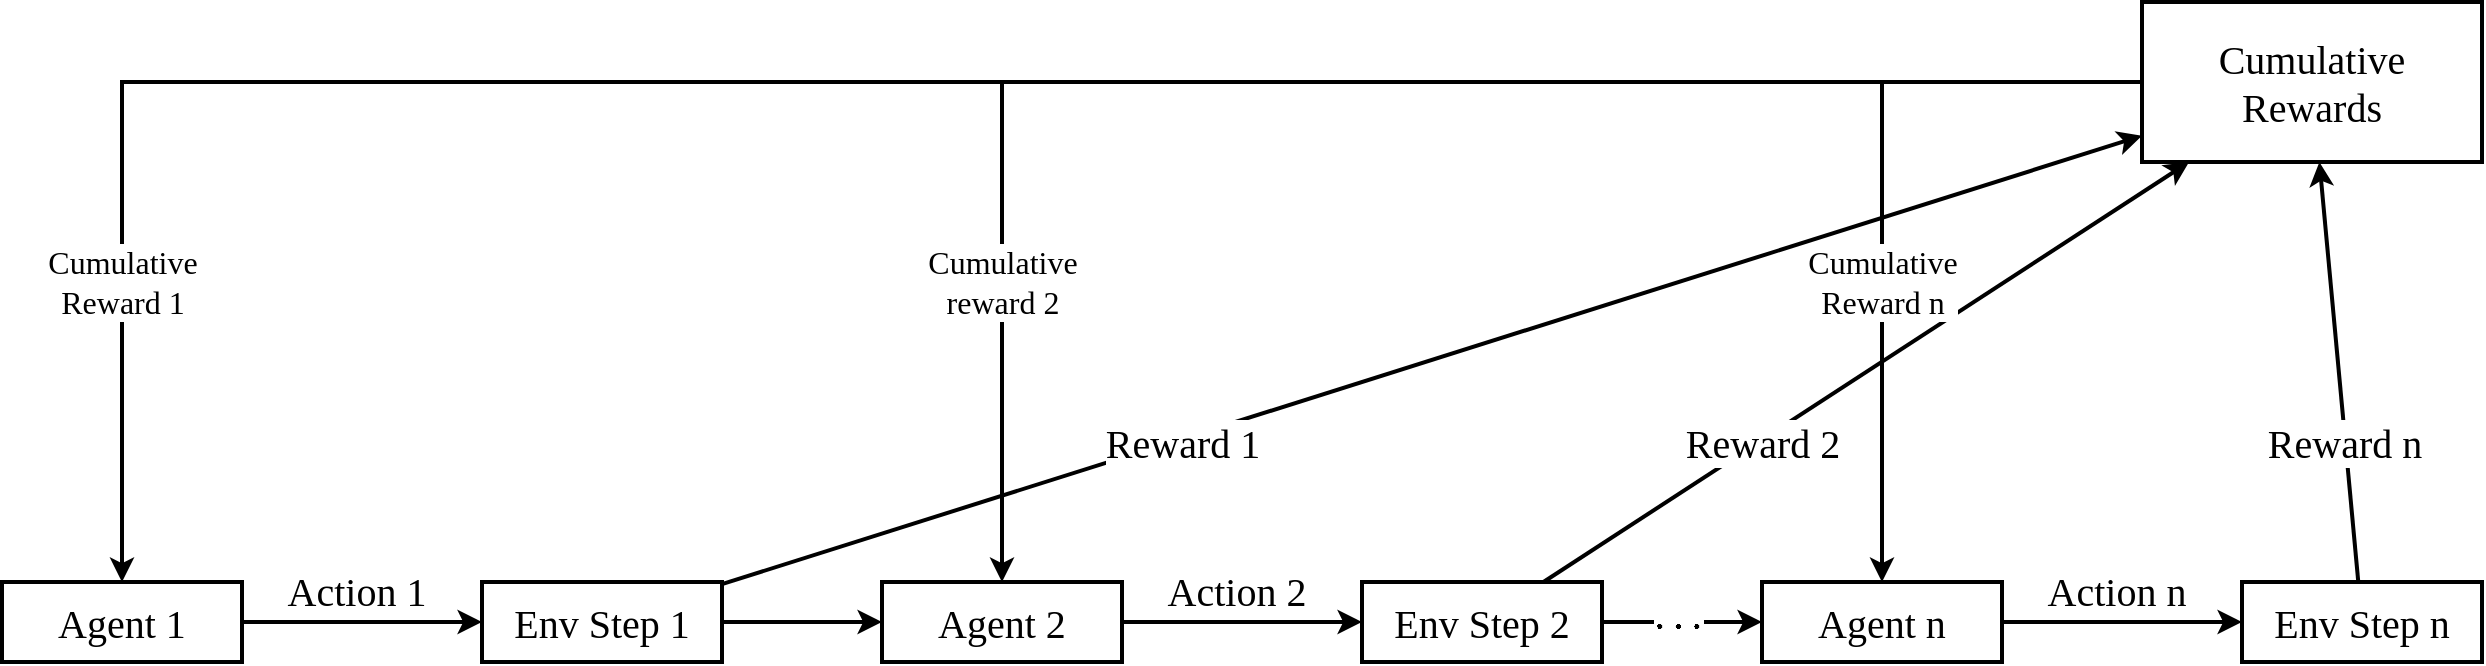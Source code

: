 <mxfile version="24.7.17">
  <diagram name="第 1 页" id="LYgubR8mVPHEfvA1-WC7">
    <mxGraphModel dx="1430" dy="1225" grid="1" gridSize="10" guides="1" tooltips="1" connect="1" arrows="1" fold="1" page="0" pageScale="1" pageWidth="1600" pageHeight="900" math="1" shadow="0">
      <root>
        <mxCell id="0" />
        <mxCell id="1" parent="0" />
        <mxCell id="fQCKRqA2u6LRkjWFW075-3" style="rounded=0;orthogonalLoop=1;jettySize=auto;html=1;fontFamily=HarmonyOS Sans SC;fontSize=20;fontColor=default;strokeWidth=2;" edge="1" parent="1" source="fQCKRqA2u6LRkjWFW075-1" target="fQCKRqA2u6LRkjWFW075-2">
          <mxGeometry relative="1" as="geometry" />
        </mxCell>
        <mxCell id="fQCKRqA2u6LRkjWFW075-4" value="Action 1" style="edgeLabel;html=1;align=center;verticalAlign=middle;resizable=0;points=[];rounded=0;strokeColor=default;strokeWidth=2;fontFamily=HarmonyOS Sans SC;fontSize=20;fontColor=default;labelBackgroundColor=default;fillColor=default;" vertex="1" connectable="0" parent="fQCKRqA2u6LRkjWFW075-3">
          <mxGeometry x="-0.062" y="1" relative="1" as="geometry">
            <mxPoint y="-15" as="offset" />
          </mxGeometry>
        </mxCell>
        <mxCell id="fQCKRqA2u6LRkjWFW075-1" value="Agent 1" style="rounded=0;whiteSpace=wrap;html=1;fontFamily=HarmonyOS Sans SC;fontSize=20;strokeWidth=2;" vertex="1" parent="1">
          <mxGeometry width="120" height="40" as="geometry" />
        </mxCell>
        <mxCell id="fQCKRqA2u6LRkjWFW075-9" value="" style="edgeStyle=none;shape=connector;rounded=0;orthogonalLoop=1;jettySize=auto;html=1;strokeColor=default;strokeWidth=2;align=center;verticalAlign=middle;fontFamily=HarmonyOS Sans SC;fontSize=20;fontColor=default;labelBackgroundColor=default;endArrow=classic;" edge="1" parent="1" source="fQCKRqA2u6LRkjWFW075-2" target="fQCKRqA2u6LRkjWFW075-7">
          <mxGeometry relative="1" as="geometry" />
        </mxCell>
        <mxCell id="fQCKRqA2u6LRkjWFW075-17" style="edgeStyle=none;shape=connector;rounded=0;orthogonalLoop=1;jettySize=auto;html=1;strokeColor=default;strokeWidth=2;align=center;verticalAlign=middle;fontFamily=HarmonyOS Sans SC;fontSize=20;fontColor=default;labelBackgroundColor=default;endArrow=classic;" edge="1" parent="1" source="fQCKRqA2u6LRkjWFW075-2" target="fQCKRqA2u6LRkjWFW075-16">
          <mxGeometry relative="1" as="geometry" />
        </mxCell>
        <mxCell id="fQCKRqA2u6LRkjWFW075-20" value="Reward 1" style="edgeLabel;html=1;align=center;verticalAlign=middle;resizable=0;points=[];rounded=0;strokeColor=default;strokeWidth=2;fontFamily=HarmonyOS Sans SC;fontSize=20;fontColor=default;labelBackgroundColor=default;fillColor=default;" vertex="1" connectable="0" parent="fQCKRqA2u6LRkjWFW075-17">
          <mxGeometry relative="1" as="geometry">
            <mxPoint x="-125" y="41" as="offset" />
          </mxGeometry>
        </mxCell>
        <mxCell id="fQCKRqA2u6LRkjWFW075-2" value="Env Step 1" style="rounded=0;whiteSpace=wrap;html=1;fontFamily=HarmonyOS Sans SC;fontSize=20;strokeWidth=2;" vertex="1" parent="1">
          <mxGeometry x="240" width="120" height="40" as="geometry" />
        </mxCell>
        <mxCell id="fQCKRqA2u6LRkjWFW075-5" style="rounded=0;orthogonalLoop=1;jettySize=auto;html=1;fontFamily=HarmonyOS Sans SC;fontSize=20;fontColor=default;strokeWidth=2;" edge="1" source="fQCKRqA2u6LRkjWFW075-7" target="fQCKRqA2u6LRkjWFW075-8" parent="1">
          <mxGeometry relative="1" as="geometry" />
        </mxCell>
        <mxCell id="fQCKRqA2u6LRkjWFW075-6" value="Action 2" style="edgeLabel;html=1;align=center;verticalAlign=middle;resizable=0;points=[];rounded=0;strokeColor=default;strokeWidth=2;fontFamily=HarmonyOS Sans SC;fontSize=20;fontColor=default;labelBackgroundColor=default;fillColor=default;" vertex="1" connectable="0" parent="fQCKRqA2u6LRkjWFW075-5">
          <mxGeometry x="-0.062" y="1" relative="1" as="geometry">
            <mxPoint y="-15" as="offset" />
          </mxGeometry>
        </mxCell>
        <mxCell id="fQCKRqA2u6LRkjWFW075-7" value="Agent 2" style="rounded=0;whiteSpace=wrap;html=1;fontFamily=HarmonyOS Sans SC;fontSize=20;strokeWidth=2;" vertex="1" parent="1">
          <mxGeometry x="440" width="120" height="40" as="geometry" />
        </mxCell>
        <mxCell id="fQCKRqA2u6LRkjWFW075-14" style="edgeStyle=none;shape=connector;rounded=0;orthogonalLoop=1;jettySize=auto;html=1;strokeColor=default;strokeWidth=2;align=center;verticalAlign=middle;fontFamily=HarmonyOS Sans SC;fontSize=20;fontColor=default;labelBackgroundColor=default;endArrow=classic;" edge="1" parent="1" source="fQCKRqA2u6LRkjWFW075-8" target="fQCKRqA2u6LRkjWFW075-12">
          <mxGeometry relative="1" as="geometry" />
        </mxCell>
        <mxCell id="fQCKRqA2u6LRkjWFW075-15" value="\(\cdots\)" style="edgeLabel;html=1;align=center;verticalAlign=middle;resizable=0;points=[];rounded=0;strokeColor=default;strokeWidth=2;fontFamily=HarmonyOS Sans SC;fontSize=20;fontColor=default;labelBackgroundColor=default;fillColor=default;" vertex="1" connectable="0" parent="fQCKRqA2u6LRkjWFW075-14">
          <mxGeometry x="-0.068" relative="1" as="geometry">
            <mxPoint as="offset" />
          </mxGeometry>
        </mxCell>
        <mxCell id="fQCKRqA2u6LRkjWFW075-18" style="edgeStyle=none;shape=connector;rounded=0;orthogonalLoop=1;jettySize=auto;html=1;strokeColor=default;strokeWidth=2;align=center;verticalAlign=middle;fontFamily=HarmonyOS Sans SC;fontSize=20;fontColor=default;labelBackgroundColor=default;endArrow=classic;" edge="1" parent="1" source="fQCKRqA2u6LRkjWFW075-8" target="fQCKRqA2u6LRkjWFW075-16">
          <mxGeometry relative="1" as="geometry" />
        </mxCell>
        <mxCell id="fQCKRqA2u6LRkjWFW075-21" value="Reward 2" style="edgeLabel;html=1;align=center;verticalAlign=middle;resizable=0;points=[];rounded=0;strokeColor=default;strokeWidth=2;fontFamily=HarmonyOS Sans SC;fontSize=20;fontColor=default;labelBackgroundColor=default;fillColor=default;" vertex="1" connectable="0" parent="fQCKRqA2u6LRkjWFW075-18">
          <mxGeometry relative="1" as="geometry">
            <mxPoint x="-52" y="35" as="offset" />
          </mxGeometry>
        </mxCell>
        <mxCell id="fQCKRqA2u6LRkjWFW075-8" value="Env Step 2" style="rounded=0;whiteSpace=wrap;html=1;fontFamily=HarmonyOS Sans SC;fontSize=20;strokeWidth=2;" vertex="1" parent="1">
          <mxGeometry x="680" width="120" height="40" as="geometry" />
        </mxCell>
        <mxCell id="fQCKRqA2u6LRkjWFW075-10" style="rounded=0;orthogonalLoop=1;jettySize=auto;html=1;fontFamily=HarmonyOS Sans SC;fontSize=20;fontColor=default;strokeWidth=2;" edge="1" source="fQCKRqA2u6LRkjWFW075-12" target="fQCKRqA2u6LRkjWFW075-13" parent="1">
          <mxGeometry relative="1" as="geometry" />
        </mxCell>
        <mxCell id="fQCKRqA2u6LRkjWFW075-11" value="Action n" style="edgeLabel;html=1;align=center;verticalAlign=middle;resizable=0;points=[];rounded=0;strokeColor=default;strokeWidth=2;fontFamily=HarmonyOS Sans SC;fontSize=20;fontColor=default;labelBackgroundColor=default;fillColor=default;" vertex="1" connectable="0" parent="fQCKRqA2u6LRkjWFW075-10">
          <mxGeometry x="-0.062" y="1" relative="1" as="geometry">
            <mxPoint y="-15" as="offset" />
          </mxGeometry>
        </mxCell>
        <mxCell id="fQCKRqA2u6LRkjWFW075-12" value="Agent n" style="rounded=0;whiteSpace=wrap;html=1;fontFamily=HarmonyOS Sans SC;fontSize=20;strokeWidth=2;" vertex="1" parent="1">
          <mxGeometry x="880" width="120" height="40" as="geometry" />
        </mxCell>
        <mxCell id="fQCKRqA2u6LRkjWFW075-19" style="edgeStyle=none;shape=connector;rounded=0;orthogonalLoop=1;jettySize=auto;html=1;strokeColor=default;strokeWidth=2;align=center;verticalAlign=middle;fontFamily=HarmonyOS Sans SC;fontSize=20;fontColor=default;labelBackgroundColor=default;endArrow=classic;" edge="1" parent="1" source="fQCKRqA2u6LRkjWFW075-13" target="fQCKRqA2u6LRkjWFW075-16">
          <mxGeometry relative="1" as="geometry" />
        </mxCell>
        <mxCell id="fQCKRqA2u6LRkjWFW075-22" value="Reward n" style="edgeLabel;html=1;align=center;verticalAlign=middle;resizable=0;points=[];rounded=0;strokeColor=default;strokeWidth=2;fontFamily=HarmonyOS Sans SC;fontSize=20;fontColor=default;labelBackgroundColor=default;fillColor=default;" vertex="1" connectable="0" parent="fQCKRqA2u6LRkjWFW075-19">
          <mxGeometry relative="1" as="geometry">
            <mxPoint x="2" y="35" as="offset" />
          </mxGeometry>
        </mxCell>
        <mxCell id="fQCKRqA2u6LRkjWFW075-13" value="Env Step n" style="rounded=0;whiteSpace=wrap;html=1;fontFamily=HarmonyOS Sans SC;fontSize=20;strokeWidth=2;" vertex="1" parent="1">
          <mxGeometry x="1120" width="120" height="40" as="geometry" />
        </mxCell>
        <mxCell id="fQCKRqA2u6LRkjWFW075-23" style="edgeStyle=orthogonalEdgeStyle;shape=connector;rounded=0;orthogonalLoop=1;jettySize=auto;html=1;exitX=0;exitY=0.5;exitDx=0;exitDy=0;entryX=0.5;entryY=0;entryDx=0;entryDy=0;strokeColor=default;strokeWidth=2;align=center;verticalAlign=middle;fontFamily=HarmonyOS Sans SC;fontSize=20;fontColor=default;labelBackgroundColor=default;endArrow=classic;" edge="1" parent="1" source="fQCKRqA2u6LRkjWFW075-16" target="fQCKRqA2u6LRkjWFW075-1">
          <mxGeometry relative="1" as="geometry" />
        </mxCell>
        <mxCell id="fQCKRqA2u6LRkjWFW075-26" value="Cumulative&lt;div style=&quot;font-size: 16px;&quot;&gt;Reward 1&lt;/div&gt;" style="edgeLabel;html=1;align=center;verticalAlign=middle;resizable=0;points=[];rounded=0;strokeColor=default;strokeWidth=2;fontFamily=HarmonyOS Sans SC;fontSize=16;fontColor=default;labelBackgroundColor=default;fillColor=default;" vertex="1" connectable="0" parent="fQCKRqA2u6LRkjWFW075-23">
          <mxGeometry relative="1" as="geometry">
            <mxPoint x="-380" y="100" as="offset" />
          </mxGeometry>
        </mxCell>
        <mxCell id="fQCKRqA2u6LRkjWFW075-24" style="edgeStyle=orthogonalEdgeStyle;shape=connector;rounded=0;orthogonalLoop=1;jettySize=auto;html=1;exitX=0;exitY=0.5;exitDx=0;exitDy=0;entryX=0.5;entryY=0;entryDx=0;entryDy=0;strokeColor=default;strokeWidth=2;align=center;verticalAlign=middle;fontFamily=HarmonyOS Sans SC;fontSize=20;fontColor=default;labelBackgroundColor=default;endArrow=classic;" edge="1" parent="1" source="fQCKRqA2u6LRkjWFW075-16" target="fQCKRqA2u6LRkjWFW075-7">
          <mxGeometry relative="1" as="geometry" />
        </mxCell>
        <mxCell id="fQCKRqA2u6LRkjWFW075-27" value="Cumulative&lt;br style=&quot;font-size: 16px;&quot;&gt;reward 2" style="edgeLabel;html=1;align=center;verticalAlign=middle;resizable=0;points=[];rounded=0;strokeColor=default;strokeWidth=2;fontFamily=HarmonyOS Sans SC;fontSize=16;fontColor=default;labelBackgroundColor=default;fillColor=default;" vertex="1" connectable="0" parent="fQCKRqA2u6LRkjWFW075-24">
          <mxGeometry relative="1" as="geometry">
            <mxPoint x="-160" y="100" as="offset" />
          </mxGeometry>
        </mxCell>
        <mxCell id="fQCKRqA2u6LRkjWFW075-25" style="edgeStyle=orthogonalEdgeStyle;shape=connector;rounded=0;orthogonalLoop=1;jettySize=auto;html=1;exitX=0;exitY=0.5;exitDx=0;exitDy=0;entryX=0.5;entryY=0;entryDx=0;entryDy=0;strokeColor=default;strokeWidth=2;align=center;verticalAlign=middle;fontFamily=HarmonyOS Sans SC;fontSize=20;fontColor=default;labelBackgroundColor=default;endArrow=classic;" edge="1" parent="1" source="fQCKRqA2u6LRkjWFW075-16" target="fQCKRqA2u6LRkjWFW075-12">
          <mxGeometry relative="1" as="geometry" />
        </mxCell>
        <mxCell id="fQCKRqA2u6LRkjWFW075-28" value="Cumulative&lt;br style=&quot;font-size: 16px;&quot;&gt;Reward n" style="edgeLabel;html=1;align=center;verticalAlign=middle;resizable=0;points=[];rounded=0;strokeColor=default;strokeWidth=2;fontFamily=HarmonyOS Sans SC;fontSize=16;fontColor=default;labelBackgroundColor=default;fillColor=default;" vertex="1" connectable="0" parent="fQCKRqA2u6LRkjWFW075-25">
          <mxGeometry relative="1" as="geometry">
            <mxPoint y="40" as="offset" />
          </mxGeometry>
        </mxCell>
        <mxCell id="fQCKRqA2u6LRkjWFW075-16" value="Cumulative&lt;div&gt;Rewards&lt;/div&gt;" style="rounded=0;whiteSpace=wrap;html=1;strokeColor=default;strokeWidth=2;align=center;verticalAlign=middle;fontFamily=HarmonyOS Sans SC;fontSize=20;fontColor=default;labelBackgroundColor=default;fillColor=default;" vertex="1" parent="1">
          <mxGeometry x="1070" y="-290" width="170" height="80" as="geometry" />
        </mxCell>
      </root>
    </mxGraphModel>
  </diagram>
</mxfile>
